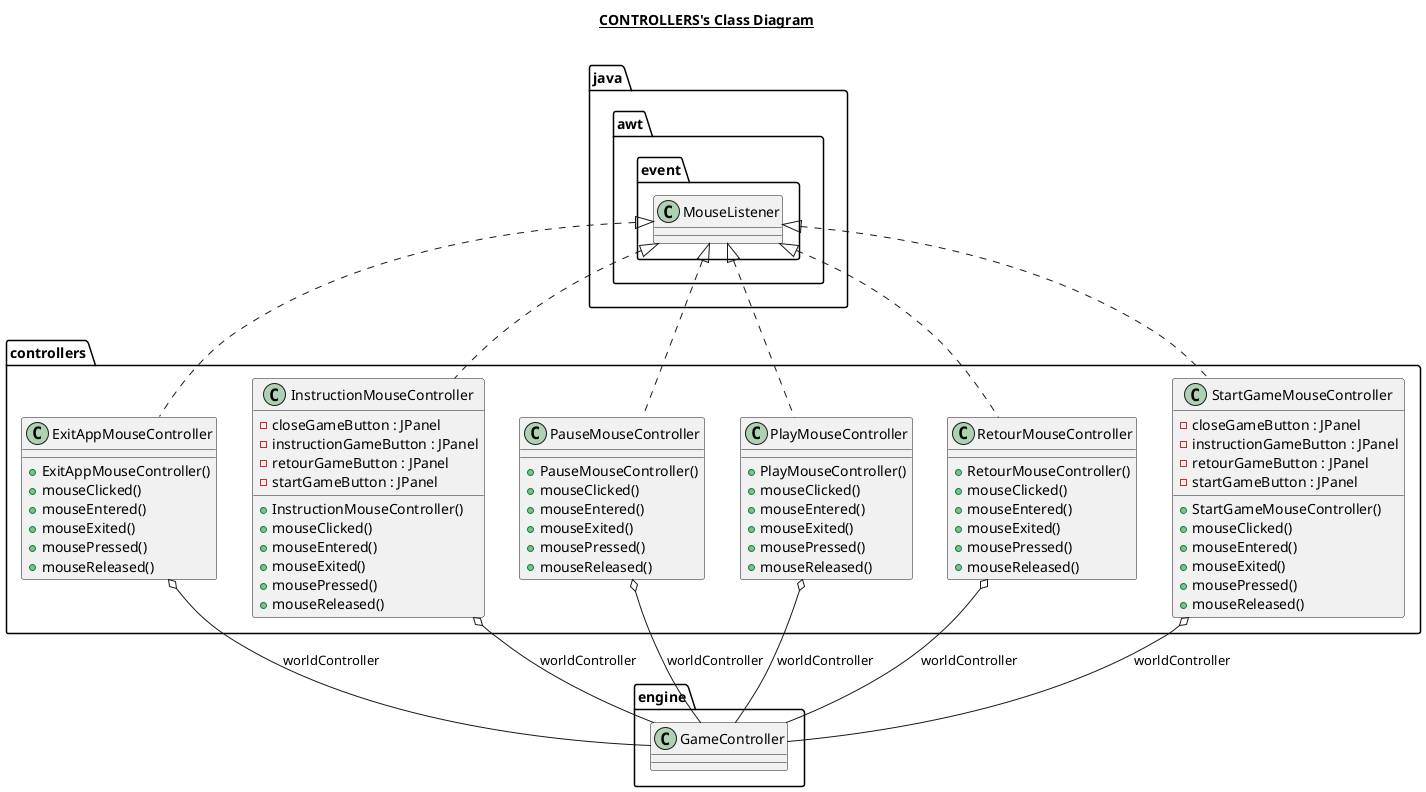 @startuml

title __CONTROLLERS's Class Diagram__\n

  namespace controllers {
    class controllers.ExitAppMouseController {
        + ExitAppMouseController()
        + mouseClicked()
        + mouseEntered()
        + mouseExited()
        + mousePressed()
        + mouseReleased()
    }
  }
  

  namespace controllers {
    class controllers.InstructionMouseController {
        - closeGameButton : JPanel
        - instructionGameButton : JPanel
        - retourGameButton : JPanel
        - startGameButton : JPanel
        + InstructionMouseController()
        + mouseClicked()
        + mouseEntered()
        + mouseExited()
        + mousePressed()
        + mouseReleased()
    }
  }
  

  namespace controllers {
    class controllers.PauseMouseController {
        + PauseMouseController()
        + mouseClicked()
        + mouseEntered()
        + mouseExited()
        + mousePressed()
        + mouseReleased()
    }
  }
  

  namespace controllers {
    class controllers.PlayMouseController {
        + PlayMouseController()
        + mouseClicked()
        + mouseEntered()
        + mouseExited()
        + mousePressed()
        + mouseReleased()
    }
  }
  

  namespace controllers {
    class controllers.RetourMouseController {
        + RetourMouseController()
        + mouseClicked()
        + mouseEntered()
        + mouseExited()
        + mousePressed()
        + mouseReleased()
    }
  }
  

  namespace controllers {
    class controllers.StartGameMouseController {
        - closeGameButton : JPanel
        - instructionGameButton : JPanel
        - retourGameButton : JPanel
        - startGameButton : JPanel
        + StartGameMouseController()
        + mouseClicked()
        + mouseEntered()
        + mouseExited()
        + mousePressed()
        + mouseReleased()
    }
  }
  

  controllers.ExitAppMouseController .up.|> java.awt.event.MouseListener
  controllers.ExitAppMouseController o-- engine.GameController : worldController
  controllers.InstructionMouseController .up.|> java.awt.event.MouseListener
  controllers.InstructionMouseController o-- engine.GameController : worldController
  controllers.PauseMouseController .up.|> java.awt.event.MouseListener
  controllers.PauseMouseController o-- engine.GameController : worldController
  controllers.PlayMouseController .up.|> java.awt.event.MouseListener
  controllers.PlayMouseController o-- engine.GameController : worldController
  controllers.RetourMouseController .up.|> java.awt.event.MouseListener
  controllers.RetourMouseController o-- engine.GameController : worldController
  controllers.StartGameMouseController .up.|> java.awt.event.MouseListener
  controllers.StartGameMouseController o-- engine.GameController : worldController


@enduml
